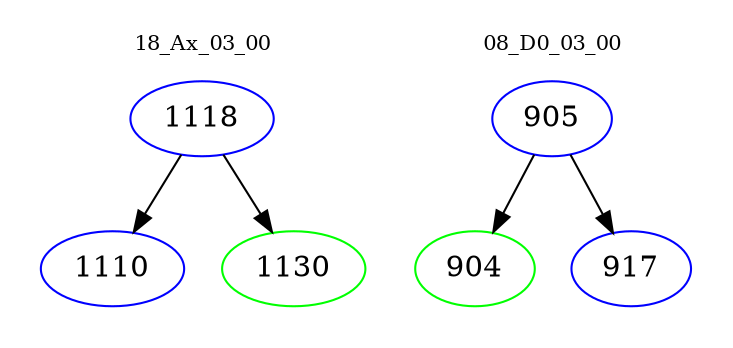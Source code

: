 digraph{
subgraph cluster_0 {
color = white
label = "18_Ax_03_00";
fontsize=10;
T0_1118 [label="1118", color="blue"]
T0_1118 -> T0_1110 [color="black"]
T0_1110 [label="1110", color="blue"]
T0_1118 -> T0_1130 [color="black"]
T0_1130 [label="1130", color="green"]
}
subgraph cluster_1 {
color = white
label = "08_D0_03_00";
fontsize=10;
T1_905 [label="905", color="blue"]
T1_905 -> T1_904 [color="black"]
T1_904 [label="904", color="green"]
T1_905 -> T1_917 [color="black"]
T1_917 [label="917", color="blue"]
}
}
